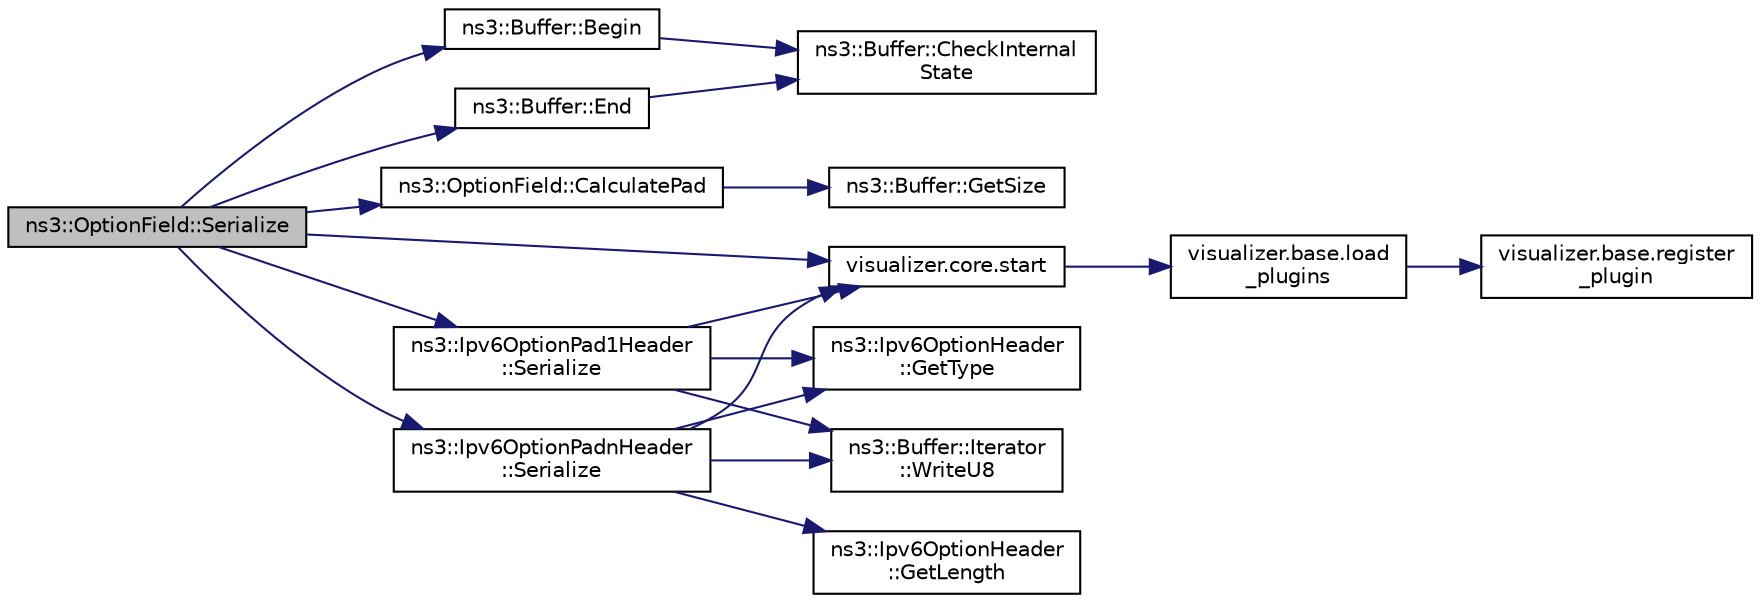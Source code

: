 digraph "ns3::OptionField::Serialize"
{
 // LATEX_PDF_SIZE
  edge [fontname="Helvetica",fontsize="10",labelfontname="Helvetica",labelfontsize="10"];
  node [fontname="Helvetica",fontsize="10",shape=record];
  rankdir="LR";
  Node1 [label="ns3::OptionField::Serialize",height=0.2,width=0.4,color="black", fillcolor="grey75", style="filled", fontcolor="black",tooltip="Serialize all added options."];
  Node1 -> Node2 [color="midnightblue",fontsize="10",style="solid",fontname="Helvetica"];
  Node2 [label="ns3::Buffer::Begin",height=0.2,width=0.4,color="black", fillcolor="white", style="filled",URL="$classns3_1_1_buffer.html#acb977a0179de9abe4e295ce22023b4ca",tooltip=" "];
  Node2 -> Node3 [color="midnightblue",fontsize="10",style="solid",fontname="Helvetica"];
  Node3 [label="ns3::Buffer::CheckInternal\lState",height=0.2,width=0.4,color="black", fillcolor="white", style="filled",URL="$classns3_1_1_buffer.html#a200897ee202518b0d2bf91ead4e82be9",tooltip="Checks the internal buffer structures consistency."];
  Node1 -> Node4 [color="midnightblue",fontsize="10",style="solid",fontname="Helvetica"];
  Node4 [label="ns3::OptionField::CalculatePad",height=0.2,width=0.4,color="black", fillcolor="white", style="filled",URL="$classns3_1_1_option_field.html#a2a9a5c88641f40f6efcd2e0f04073abc",tooltip="Calculate padding."];
  Node4 -> Node5 [color="midnightblue",fontsize="10",style="solid",fontname="Helvetica"];
  Node5 [label="ns3::Buffer::GetSize",height=0.2,width=0.4,color="black", fillcolor="white", style="filled",URL="$classns3_1_1_buffer.html#a60c9172d2b102f8856c81b2126c8b209",tooltip=" "];
  Node1 -> Node6 [color="midnightblue",fontsize="10",style="solid",fontname="Helvetica"];
  Node6 [label="ns3::Buffer::End",height=0.2,width=0.4,color="black", fillcolor="white", style="filled",URL="$classns3_1_1_buffer.html#abad1405368fbdd7ee25568624cb45e2e",tooltip=" "];
  Node6 -> Node3 [color="midnightblue",fontsize="10",style="solid",fontname="Helvetica"];
  Node1 -> Node7 [color="midnightblue",fontsize="10",style="solid",fontname="Helvetica"];
  Node7 [label="ns3::Ipv6OptionPad1Header\l::Serialize",height=0.2,width=0.4,color="black", fillcolor="white", style="filled",URL="$classns3_1_1_ipv6_option_pad1_header.html#a087c6bb77b7abfc3d9388c3b7cd8a8f7",tooltip="Serialize the packet."];
  Node7 -> Node8 [color="midnightblue",fontsize="10",style="solid",fontname="Helvetica"];
  Node8 [label="ns3::Ipv6OptionHeader\l::GetType",height=0.2,width=0.4,color="black", fillcolor="white", style="filled",URL="$classns3_1_1_ipv6_option_header.html#a44a1920525d2dddea70dacf6a05674ea",tooltip="Get the type of the option."];
  Node7 -> Node9 [color="midnightblue",fontsize="10",style="solid",fontname="Helvetica"];
  Node9 [label="visualizer.core.start",height=0.2,width=0.4,color="black", fillcolor="white", style="filled",URL="$namespacevisualizer_1_1core.html#a2a35e5d8a34af358b508dac8635754e0",tooltip=" "];
  Node9 -> Node10 [color="midnightblue",fontsize="10",style="solid",fontname="Helvetica"];
  Node10 [label="visualizer.base.load\l_plugins",height=0.2,width=0.4,color="black", fillcolor="white", style="filled",URL="$namespacevisualizer_1_1base.html#ad171497a5ff1afe0a73bedaebf35448f",tooltip=" "];
  Node10 -> Node11 [color="midnightblue",fontsize="10",style="solid",fontname="Helvetica"];
  Node11 [label="visualizer.base.register\l_plugin",height=0.2,width=0.4,color="black", fillcolor="white", style="filled",URL="$namespacevisualizer_1_1base.html#a6b0ffcff1e17ec4027496f50177e5b9e",tooltip=" "];
  Node7 -> Node12 [color="midnightblue",fontsize="10",style="solid",fontname="Helvetica"];
  Node12 [label="ns3::Buffer::Iterator\l::WriteU8",height=0.2,width=0.4,color="black", fillcolor="white", style="filled",URL="$classns3_1_1_buffer_1_1_iterator.html#a3c7bacca6cbb821c9d14fa4626b7ae16",tooltip=" "];
  Node1 -> Node13 [color="midnightblue",fontsize="10",style="solid",fontname="Helvetica"];
  Node13 [label="ns3::Ipv6OptionPadnHeader\l::Serialize",height=0.2,width=0.4,color="black", fillcolor="white", style="filled",URL="$classns3_1_1_ipv6_option_padn_header.html#a3a0dd61e0d88ae7e996ef95b8ce763eb",tooltip="Serialize the packet."];
  Node13 -> Node14 [color="midnightblue",fontsize="10",style="solid",fontname="Helvetica"];
  Node14 [label="ns3::Ipv6OptionHeader\l::GetLength",height=0.2,width=0.4,color="black", fillcolor="white", style="filled",URL="$classns3_1_1_ipv6_option_header.html#a0f8c254c8fac74352b4d8bac177f0d2a",tooltip="Get the option length."];
  Node13 -> Node8 [color="midnightblue",fontsize="10",style="solid",fontname="Helvetica"];
  Node13 -> Node9 [color="midnightblue",fontsize="10",style="solid",fontname="Helvetica"];
  Node13 -> Node12 [color="midnightblue",fontsize="10",style="solid",fontname="Helvetica"];
  Node1 -> Node9 [color="midnightblue",fontsize="10",style="solid",fontname="Helvetica"];
}
